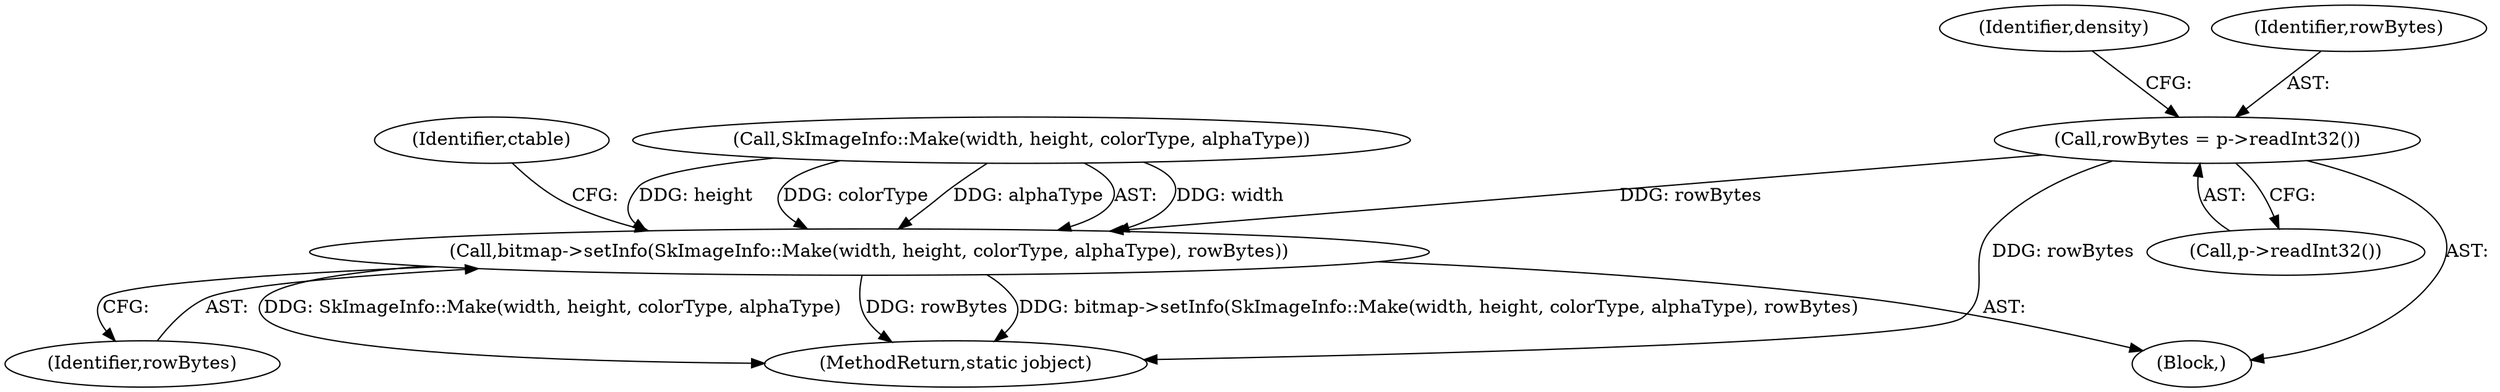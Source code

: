 digraph "0_Android_d44e5bde18a41beda39d49189bef7f2ba7c8f3cb@API" {
"1000147" [label="(Call,rowBytes = p->readInt32())"];
"1000181" [label="(Call,bitmap->setInfo(SkImageInfo::Make(width, height, colorType, alphaType), rowBytes))"];
"1000104" [label="(Block,)"];
"1000190" [label="(Identifier,ctable)"];
"1000181" [label="(Call,bitmap->setInfo(SkImageInfo::Make(width, height, colorType, alphaType), rowBytes))"];
"1000147" [label="(Call,rowBytes = p->readInt32())"];
"1000152" [label="(Identifier,density)"];
"1000182" [label="(Call,SkImageInfo::Make(width, height, colorType, alphaType))"];
"1000149" [label="(Call,p->readInt32())"];
"1000283" [label="(MethodReturn,static jobject)"];
"1000187" [label="(Identifier,rowBytes)"];
"1000148" [label="(Identifier,rowBytes)"];
"1000147" -> "1000104"  [label="AST: "];
"1000147" -> "1000149"  [label="CFG: "];
"1000148" -> "1000147"  [label="AST: "];
"1000149" -> "1000147"  [label="AST: "];
"1000152" -> "1000147"  [label="CFG: "];
"1000147" -> "1000283"  [label="DDG: rowBytes"];
"1000147" -> "1000181"  [label="DDG: rowBytes"];
"1000181" -> "1000104"  [label="AST: "];
"1000181" -> "1000187"  [label="CFG: "];
"1000182" -> "1000181"  [label="AST: "];
"1000187" -> "1000181"  [label="AST: "];
"1000190" -> "1000181"  [label="CFG: "];
"1000181" -> "1000283"  [label="DDG: bitmap->setInfo(SkImageInfo::Make(width, height, colorType, alphaType), rowBytes)"];
"1000181" -> "1000283"  [label="DDG: SkImageInfo::Make(width, height, colorType, alphaType)"];
"1000181" -> "1000283"  [label="DDG: rowBytes"];
"1000182" -> "1000181"  [label="DDG: width"];
"1000182" -> "1000181"  [label="DDG: height"];
"1000182" -> "1000181"  [label="DDG: colorType"];
"1000182" -> "1000181"  [label="DDG: alphaType"];
}
